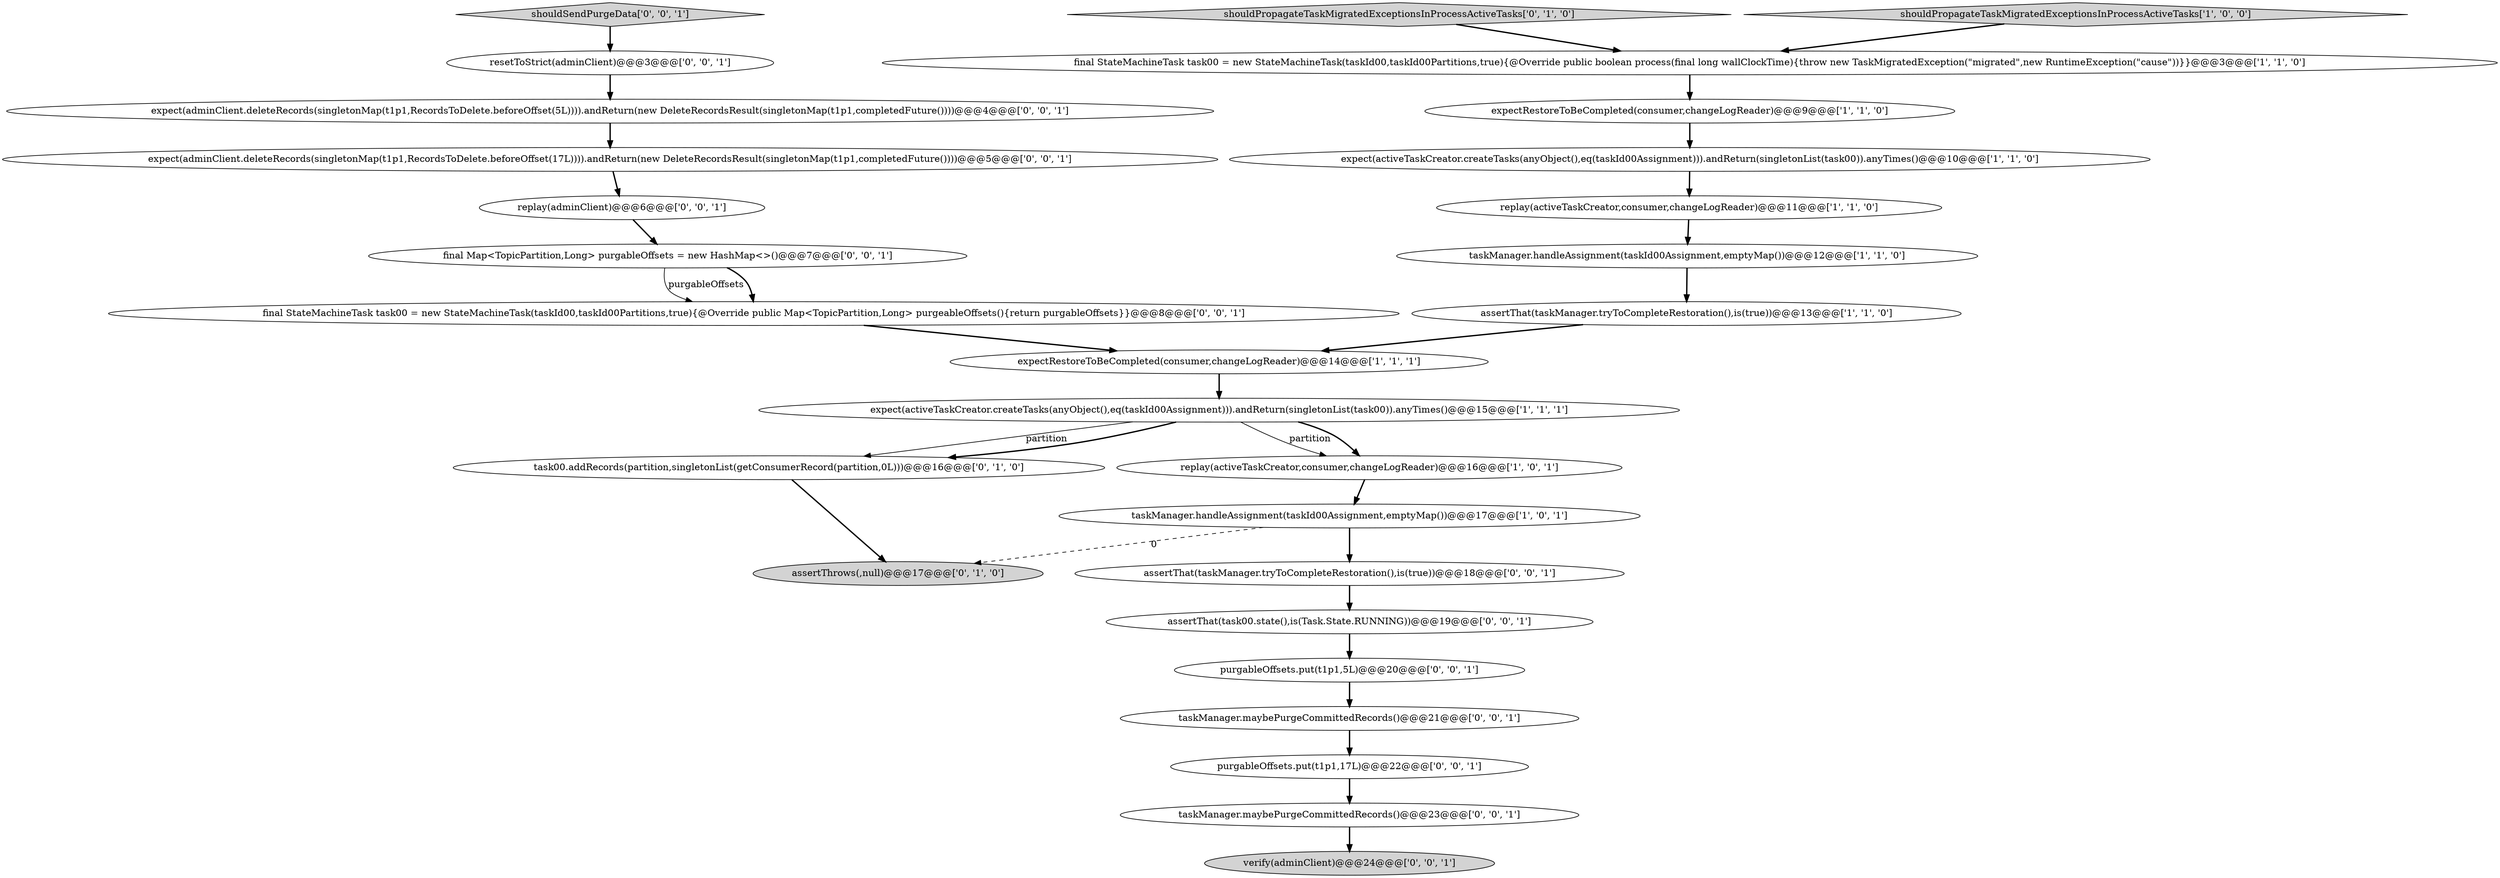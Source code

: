 digraph {
11 [style = filled, label = "assertThrows(,null)@@@17@@@['0', '1', '0']", fillcolor = lightgray, shape = ellipse image = "AAA1AAABBB2BBB"];
5 [style = filled, label = "taskManager.handleAssignment(taskId00Assignment,emptyMap())@@@12@@@['1', '1', '0']", fillcolor = white, shape = ellipse image = "AAA0AAABBB1BBB"];
16 [style = filled, label = "final Map<TopicPartition,Long> purgableOffsets = new HashMap<>()@@@7@@@['0', '0', '1']", fillcolor = white, shape = ellipse image = "AAA0AAABBB3BBB"];
26 [style = filled, label = "purgableOffsets.put(t1p1,5L)@@@20@@@['0', '0', '1']", fillcolor = white, shape = ellipse image = "AAA0AAABBB3BBB"];
9 [style = filled, label = "taskManager.handleAssignment(taskId00Assignment,emptyMap())@@@17@@@['1', '0', '1']", fillcolor = white, shape = ellipse image = "AAA0AAABBB1BBB"];
14 [style = filled, label = "replay(adminClient)@@@6@@@['0', '0', '1']", fillcolor = white, shape = ellipse image = "AAA0AAABBB3BBB"];
21 [style = filled, label = "resetToStrict(adminClient)@@@3@@@['0', '0', '1']", fillcolor = white, shape = ellipse image = "AAA0AAABBB3BBB"];
13 [style = filled, label = "task00.addRecords(partition,singletonList(getConsumerRecord(partition,0L)))@@@16@@@['0', '1', '0']", fillcolor = white, shape = ellipse image = "AAA0AAABBB2BBB"];
22 [style = filled, label = "expect(adminClient.deleteRecords(singletonMap(t1p1,RecordsToDelete.beforeOffset(17L)))).andReturn(new DeleteRecordsResult(singletonMap(t1p1,completedFuture())))@@@5@@@['0', '0', '1']", fillcolor = white, shape = ellipse image = "AAA0AAABBB3BBB"];
19 [style = filled, label = "purgableOffsets.put(t1p1,17L)@@@22@@@['0', '0', '1']", fillcolor = white, shape = ellipse image = "AAA0AAABBB3BBB"];
4 [style = filled, label = "replay(activeTaskCreator,consumer,changeLogReader)@@@11@@@['1', '1', '0']", fillcolor = white, shape = ellipse image = "AAA0AAABBB1BBB"];
18 [style = filled, label = "shouldSendPurgeData['0', '0', '1']", fillcolor = lightgray, shape = diamond image = "AAA0AAABBB3BBB"];
2 [style = filled, label = "expectRestoreToBeCompleted(consumer,changeLogReader)@@@14@@@['1', '1', '1']", fillcolor = white, shape = ellipse image = "AAA0AAABBB1BBB"];
17 [style = filled, label = "taskManager.maybePurgeCommittedRecords()@@@23@@@['0', '0', '1']", fillcolor = white, shape = ellipse image = "AAA0AAABBB3BBB"];
15 [style = filled, label = "final StateMachineTask task00 = new StateMachineTask(taskId00,taskId00Partitions,true){@Override public Map<TopicPartition,Long> purgeableOffsets(){return purgableOffsets}}@@@8@@@['0', '0', '1']", fillcolor = white, shape = ellipse image = "AAA0AAABBB3BBB"];
3 [style = filled, label = "final StateMachineTask task00 = new StateMachineTask(taskId00,taskId00Partitions,true){@Override public boolean process(final long wallClockTime){throw new TaskMigratedException(\"migrated\",new RuntimeException(\"cause\"))}}@@@3@@@['1', '1', '0']", fillcolor = white, shape = ellipse image = "AAA0AAABBB1BBB"];
25 [style = filled, label = "verify(adminClient)@@@24@@@['0', '0', '1']", fillcolor = lightgray, shape = ellipse image = "AAA0AAABBB3BBB"];
12 [style = filled, label = "shouldPropagateTaskMigratedExceptionsInProcessActiveTasks['0', '1', '0']", fillcolor = lightgray, shape = diamond image = "AAA0AAABBB2BBB"];
7 [style = filled, label = "expectRestoreToBeCompleted(consumer,changeLogReader)@@@9@@@['1', '1', '0']", fillcolor = white, shape = ellipse image = "AAA0AAABBB1BBB"];
23 [style = filled, label = "assertThat(task00.state(),is(Task.State.RUNNING))@@@19@@@['0', '0', '1']", fillcolor = white, shape = ellipse image = "AAA0AAABBB3BBB"];
24 [style = filled, label = "expect(adminClient.deleteRecords(singletonMap(t1p1,RecordsToDelete.beforeOffset(5L)))).andReturn(new DeleteRecordsResult(singletonMap(t1p1,completedFuture())))@@@4@@@['0', '0', '1']", fillcolor = white, shape = ellipse image = "AAA0AAABBB3BBB"];
20 [style = filled, label = "taskManager.maybePurgeCommittedRecords()@@@21@@@['0', '0', '1']", fillcolor = white, shape = ellipse image = "AAA0AAABBB3BBB"];
1 [style = filled, label = "expect(activeTaskCreator.createTasks(anyObject(),eq(taskId00Assignment))).andReturn(singletonList(task00)).anyTimes()@@@10@@@['1', '1', '0']", fillcolor = white, shape = ellipse image = "AAA0AAABBB1BBB"];
6 [style = filled, label = "replay(activeTaskCreator,consumer,changeLogReader)@@@16@@@['1', '0', '1']", fillcolor = white, shape = ellipse image = "AAA0AAABBB1BBB"];
27 [style = filled, label = "assertThat(taskManager.tryToCompleteRestoration(),is(true))@@@18@@@['0', '0', '1']", fillcolor = white, shape = ellipse image = "AAA0AAABBB3BBB"];
0 [style = filled, label = "assertThat(taskManager.tryToCompleteRestoration(),is(true))@@@13@@@['1', '1', '0']", fillcolor = white, shape = ellipse image = "AAA0AAABBB1BBB"];
8 [style = filled, label = "expect(activeTaskCreator.createTasks(anyObject(),eq(taskId00Assignment))).andReturn(singletonList(task00)).anyTimes()@@@15@@@['1', '1', '1']", fillcolor = white, shape = ellipse image = "AAA0AAABBB1BBB"];
10 [style = filled, label = "shouldPropagateTaskMigratedExceptionsInProcessActiveTasks['1', '0', '0']", fillcolor = lightgray, shape = diamond image = "AAA0AAABBB1BBB"];
16->15 [style = solid, label="purgableOffsets"];
9->11 [style = dashed, label="0"];
14->16 [style = bold, label=""];
9->27 [style = bold, label=""];
4->5 [style = bold, label=""];
26->20 [style = bold, label=""];
8->6 [style = solid, label="partition"];
16->15 [style = bold, label=""];
27->23 [style = bold, label=""];
8->6 [style = bold, label=""];
21->24 [style = bold, label=""];
3->7 [style = bold, label=""];
15->2 [style = bold, label=""];
10->3 [style = bold, label=""];
24->22 [style = bold, label=""];
2->8 [style = bold, label=""];
23->26 [style = bold, label=""];
6->9 [style = bold, label=""];
20->19 [style = bold, label=""];
5->0 [style = bold, label=""];
13->11 [style = bold, label=""];
22->14 [style = bold, label=""];
12->3 [style = bold, label=""];
19->17 [style = bold, label=""];
8->13 [style = solid, label="partition"];
8->13 [style = bold, label=""];
1->4 [style = bold, label=""];
18->21 [style = bold, label=""];
7->1 [style = bold, label=""];
0->2 [style = bold, label=""];
17->25 [style = bold, label=""];
}
